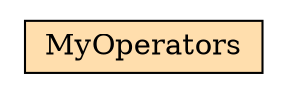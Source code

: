 digraph MyOperators_hierarchy { rankdir="TB" 
 node [shape="rectangle"]; 
rankdir="LR" 
stylesheet = "styles.css"
module_5 [shape= "plaintext" href="MyOperators.dot.svg" label=<

<TABLE BORDER="0" CELLBORDER="1" CELLSPACING="0" CELLPADDING="4" >
      
  <TR >
    <TD BGCOLOR="#FFDEAD" > MyOperators </TD>
  </TR>
        
</TABLE>>];

      }